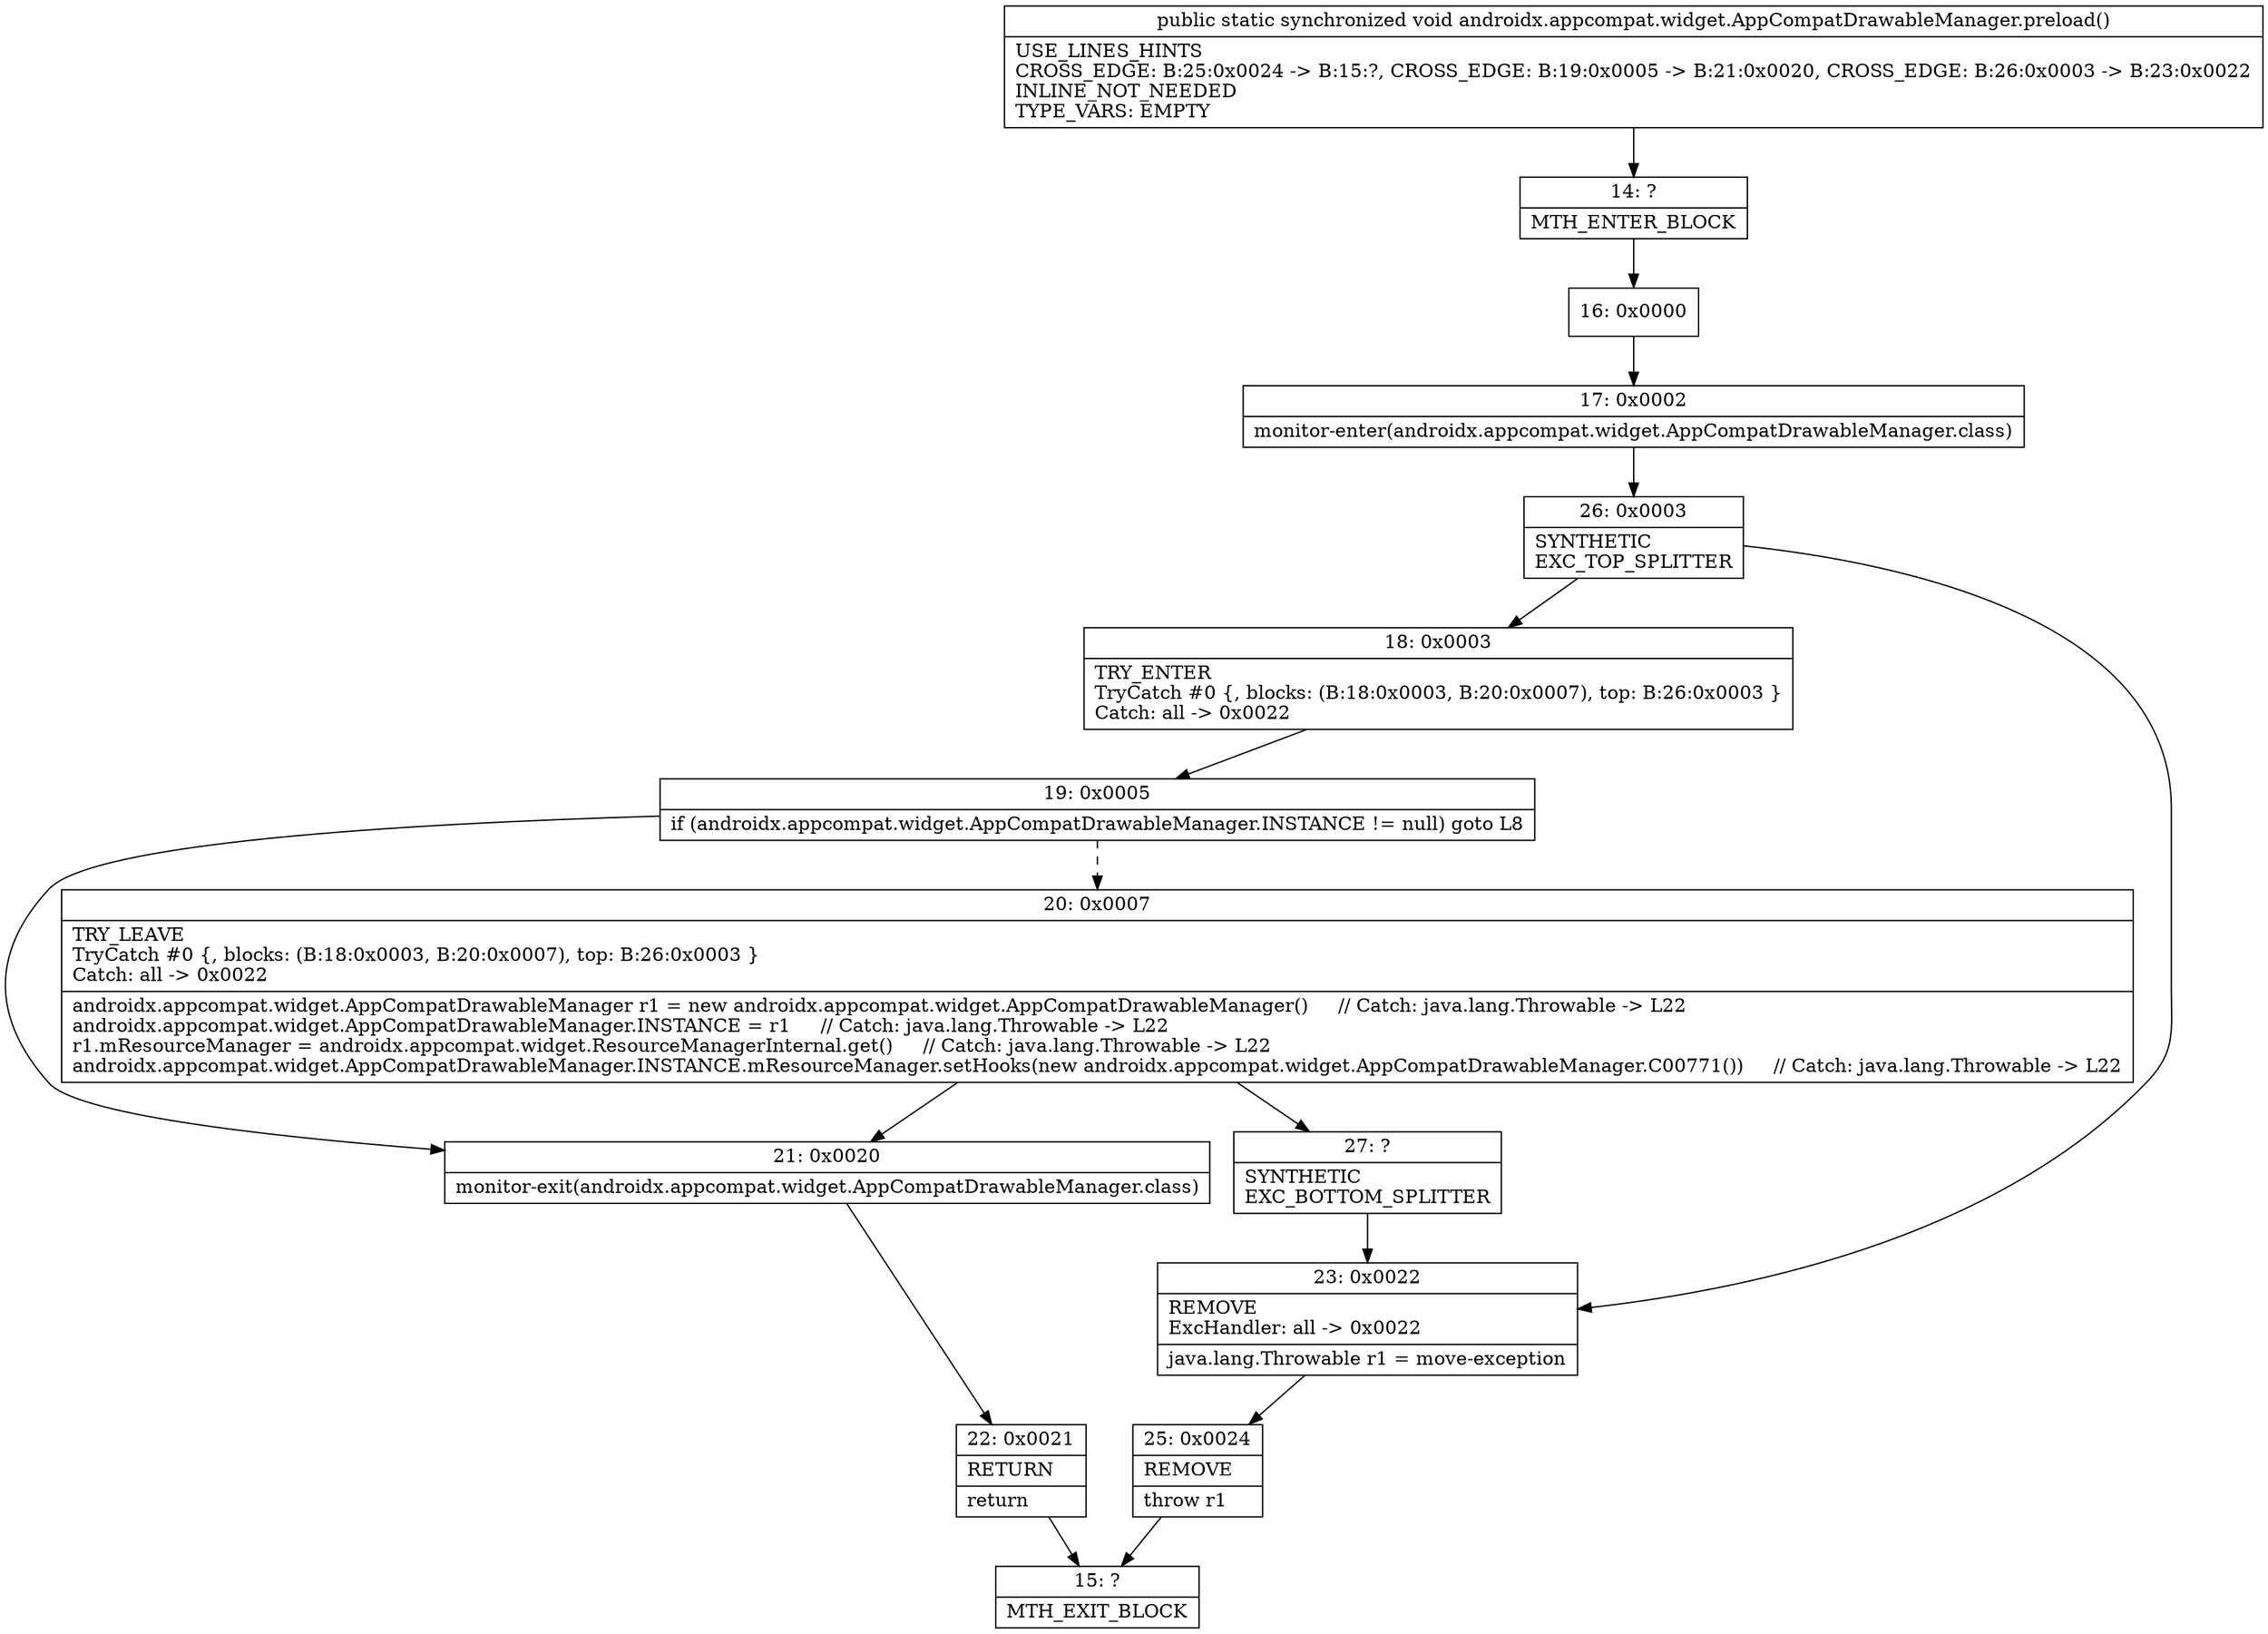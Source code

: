 digraph "CFG forandroidx.appcompat.widget.AppCompatDrawableManager.preload()V" {
Node_14 [shape=record,label="{14\:\ ?|MTH_ENTER_BLOCK\l}"];
Node_16 [shape=record,label="{16\:\ 0x0000}"];
Node_17 [shape=record,label="{17\:\ 0x0002|monitor\-enter(androidx.appcompat.widget.AppCompatDrawableManager.class)\l}"];
Node_26 [shape=record,label="{26\:\ 0x0003|SYNTHETIC\lEXC_TOP_SPLITTER\l}"];
Node_18 [shape=record,label="{18\:\ 0x0003|TRY_ENTER\lTryCatch #0 \{, blocks: (B:18:0x0003, B:20:0x0007), top: B:26:0x0003 \}\lCatch: all \-\> 0x0022\l}"];
Node_19 [shape=record,label="{19\:\ 0x0005|if (androidx.appcompat.widget.AppCompatDrawableManager.INSTANCE != null) goto L8\l}"];
Node_20 [shape=record,label="{20\:\ 0x0007|TRY_LEAVE\lTryCatch #0 \{, blocks: (B:18:0x0003, B:20:0x0007), top: B:26:0x0003 \}\lCatch: all \-\> 0x0022\l|androidx.appcompat.widget.AppCompatDrawableManager r1 = new androidx.appcompat.widget.AppCompatDrawableManager()     \/\/ Catch: java.lang.Throwable \-\> L22\landroidx.appcompat.widget.AppCompatDrawableManager.INSTANCE = r1     \/\/ Catch: java.lang.Throwable \-\> L22\lr1.mResourceManager = androidx.appcompat.widget.ResourceManagerInternal.get()     \/\/ Catch: java.lang.Throwable \-\> L22\landroidx.appcompat.widget.AppCompatDrawableManager.INSTANCE.mResourceManager.setHooks(new androidx.appcompat.widget.AppCompatDrawableManager.C00771())     \/\/ Catch: java.lang.Throwable \-\> L22\l}"];
Node_27 [shape=record,label="{27\:\ ?|SYNTHETIC\lEXC_BOTTOM_SPLITTER\l}"];
Node_21 [shape=record,label="{21\:\ 0x0020|monitor\-exit(androidx.appcompat.widget.AppCompatDrawableManager.class)\l}"];
Node_22 [shape=record,label="{22\:\ 0x0021|RETURN\l|return\l}"];
Node_15 [shape=record,label="{15\:\ ?|MTH_EXIT_BLOCK\l}"];
Node_23 [shape=record,label="{23\:\ 0x0022|REMOVE\lExcHandler: all \-\> 0x0022\l|java.lang.Throwable r1 = move\-exception\l}"];
Node_25 [shape=record,label="{25\:\ 0x0024|REMOVE\l|throw r1\l}"];
MethodNode[shape=record,label="{public static synchronized void androidx.appcompat.widget.AppCompatDrawableManager.preload()  | USE_LINES_HINTS\lCROSS_EDGE: B:25:0x0024 \-\> B:15:?, CROSS_EDGE: B:19:0x0005 \-\> B:21:0x0020, CROSS_EDGE: B:26:0x0003 \-\> B:23:0x0022\lINLINE_NOT_NEEDED\lTYPE_VARS: EMPTY\l}"];
MethodNode -> Node_14;Node_14 -> Node_16;
Node_16 -> Node_17;
Node_17 -> Node_26;
Node_26 -> Node_18;
Node_26 -> Node_23;
Node_18 -> Node_19;
Node_19 -> Node_20[style=dashed];
Node_19 -> Node_21;
Node_20 -> Node_21;
Node_20 -> Node_27;
Node_27 -> Node_23;
Node_21 -> Node_22;
Node_22 -> Node_15;
Node_23 -> Node_25;
Node_25 -> Node_15;
}

